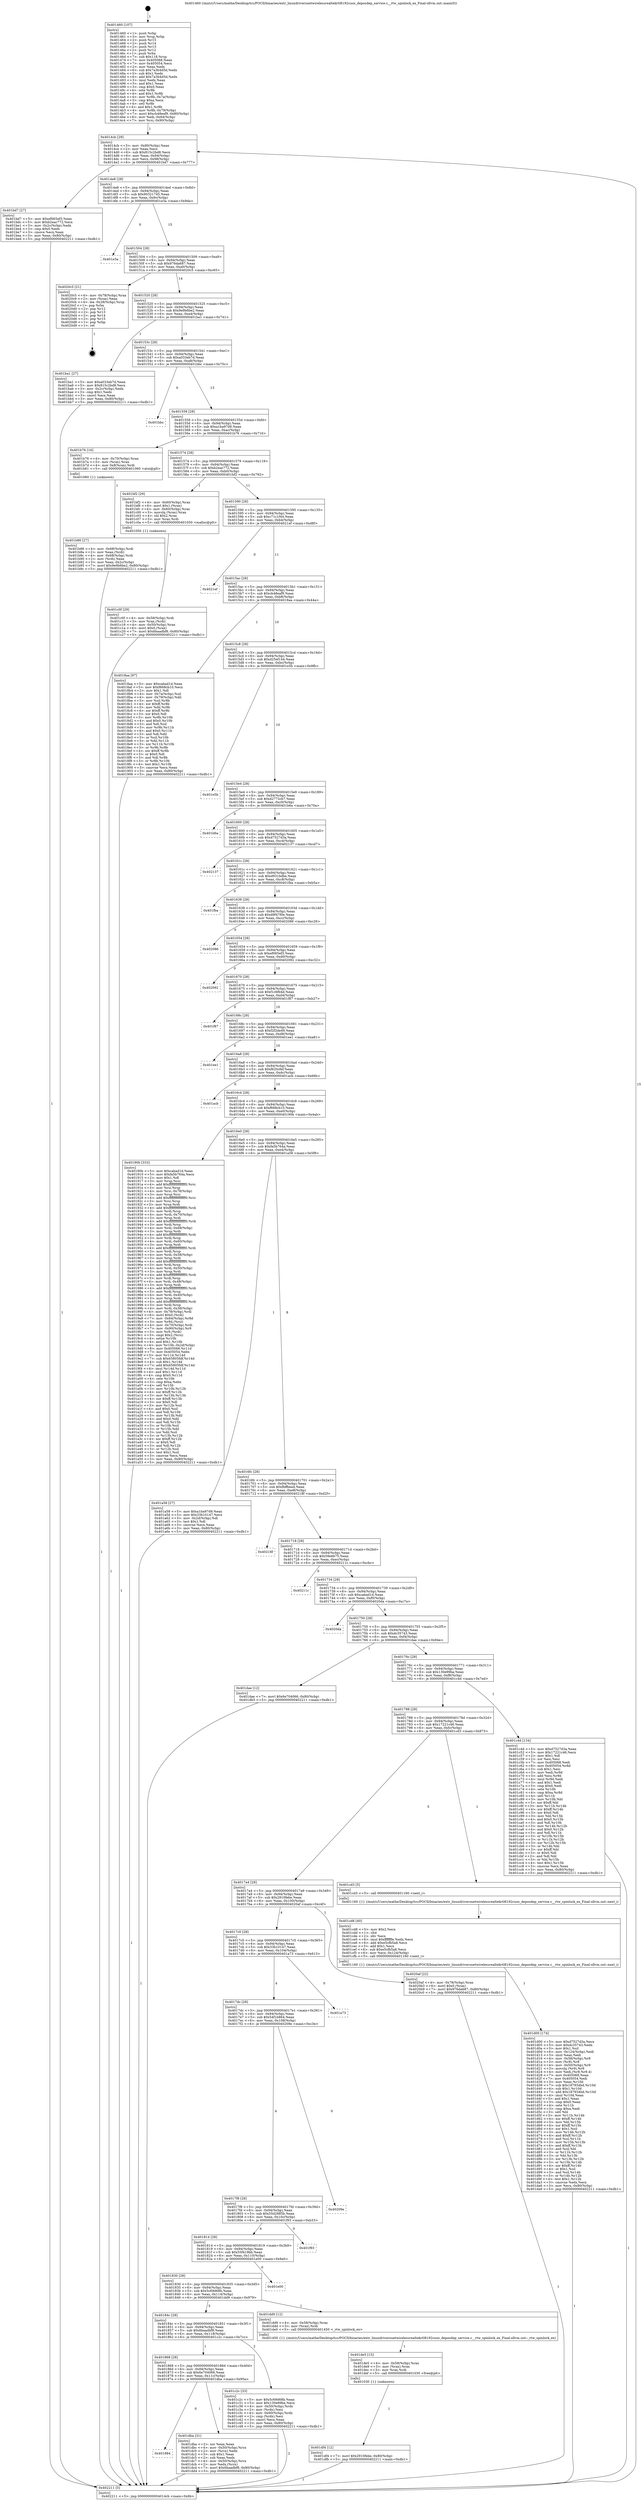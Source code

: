 digraph "0x401460" {
  label = "0x401460 (/mnt/c/Users/mathe/Desktop/tcc/POCII/binaries/extr_linuxdriversnetwirelessrealtekrtl8192cuos_deposdep_service.c__rtw_spinlock_ex_Final-ollvm.out::main(0))"
  labelloc = "t"
  node[shape=record]

  Entry [label="",width=0.3,height=0.3,shape=circle,fillcolor=black,style=filled]
  "0x4014cb" [label="{
     0x4014cb [29]\l
     | [instrs]\l
     &nbsp;&nbsp;0x4014cb \<+3\>: mov -0x80(%rbp),%eax\l
     &nbsp;&nbsp;0x4014ce \<+2\>: mov %eax,%ecx\l
     &nbsp;&nbsp;0x4014d0 \<+6\>: sub $0x815c2bd8,%ecx\l
     &nbsp;&nbsp;0x4014d6 \<+6\>: mov %eax,-0x94(%rbp)\l
     &nbsp;&nbsp;0x4014dc \<+6\>: mov %ecx,-0x98(%rbp)\l
     &nbsp;&nbsp;0x4014e2 \<+6\>: je 0000000000401bd7 \<main+0x777\>\l
  }"]
  "0x401bd7" [label="{
     0x401bd7 [27]\l
     | [instrs]\l
     &nbsp;&nbsp;0x401bd7 \<+5\>: mov $0xef065ef3,%eax\l
     &nbsp;&nbsp;0x401bdc \<+5\>: mov $0xb2eac772,%ecx\l
     &nbsp;&nbsp;0x401be1 \<+3\>: mov -0x2c(%rbp),%edx\l
     &nbsp;&nbsp;0x401be4 \<+3\>: cmp $0x0,%edx\l
     &nbsp;&nbsp;0x401be7 \<+3\>: cmove %ecx,%eax\l
     &nbsp;&nbsp;0x401bea \<+3\>: mov %eax,-0x80(%rbp)\l
     &nbsp;&nbsp;0x401bed \<+5\>: jmp 0000000000402211 \<main+0xdb1\>\l
  }"]
  "0x4014e8" [label="{
     0x4014e8 [28]\l
     | [instrs]\l
     &nbsp;&nbsp;0x4014e8 \<+5\>: jmp 00000000004014ed \<main+0x8d\>\l
     &nbsp;&nbsp;0x4014ed \<+6\>: mov -0x94(%rbp),%eax\l
     &nbsp;&nbsp;0x4014f3 \<+5\>: sub $0x90321745,%eax\l
     &nbsp;&nbsp;0x4014f8 \<+6\>: mov %eax,-0x9c(%rbp)\l
     &nbsp;&nbsp;0x4014fe \<+6\>: je 0000000000401e3a \<main+0x9da\>\l
  }"]
  Exit [label="",width=0.3,height=0.3,shape=circle,fillcolor=black,style=filled,peripheries=2]
  "0x401e3a" [label="{
     0x401e3a\l
  }", style=dashed]
  "0x401504" [label="{
     0x401504 [28]\l
     | [instrs]\l
     &nbsp;&nbsp;0x401504 \<+5\>: jmp 0000000000401509 \<main+0xa9\>\l
     &nbsp;&nbsp;0x401509 \<+6\>: mov -0x94(%rbp),%eax\l
     &nbsp;&nbsp;0x40150f \<+5\>: sub $0x976da687,%eax\l
     &nbsp;&nbsp;0x401514 \<+6\>: mov %eax,-0xa0(%rbp)\l
     &nbsp;&nbsp;0x40151a \<+6\>: je 00000000004020c5 \<main+0xc65\>\l
  }"]
  "0x401df4" [label="{
     0x401df4 [12]\l
     | [instrs]\l
     &nbsp;&nbsp;0x401df4 \<+7\>: movl $0x2910febe,-0x80(%rbp)\l
     &nbsp;&nbsp;0x401dfb \<+5\>: jmp 0000000000402211 \<main+0xdb1\>\l
  }"]
  "0x4020c5" [label="{
     0x4020c5 [21]\l
     | [instrs]\l
     &nbsp;&nbsp;0x4020c5 \<+4\>: mov -0x78(%rbp),%rax\l
     &nbsp;&nbsp;0x4020c9 \<+2\>: mov (%rax),%eax\l
     &nbsp;&nbsp;0x4020cb \<+4\>: lea -0x28(%rbp),%rsp\l
     &nbsp;&nbsp;0x4020cf \<+1\>: pop %rbx\l
     &nbsp;&nbsp;0x4020d0 \<+2\>: pop %r12\l
     &nbsp;&nbsp;0x4020d2 \<+2\>: pop %r13\l
     &nbsp;&nbsp;0x4020d4 \<+2\>: pop %r14\l
     &nbsp;&nbsp;0x4020d6 \<+2\>: pop %r15\l
     &nbsp;&nbsp;0x4020d8 \<+1\>: pop %rbp\l
     &nbsp;&nbsp;0x4020d9 \<+1\>: ret\l
  }"]
  "0x401520" [label="{
     0x401520 [28]\l
     | [instrs]\l
     &nbsp;&nbsp;0x401520 \<+5\>: jmp 0000000000401525 \<main+0xc5\>\l
     &nbsp;&nbsp;0x401525 \<+6\>: mov -0x94(%rbp),%eax\l
     &nbsp;&nbsp;0x40152b \<+5\>: sub $0x9e9b6be2,%eax\l
     &nbsp;&nbsp;0x401530 \<+6\>: mov %eax,-0xa4(%rbp)\l
     &nbsp;&nbsp;0x401536 \<+6\>: je 0000000000401ba1 \<main+0x741\>\l
  }"]
  "0x401de5" [label="{
     0x401de5 [15]\l
     | [instrs]\l
     &nbsp;&nbsp;0x401de5 \<+4\>: mov -0x58(%rbp),%rax\l
     &nbsp;&nbsp;0x401de9 \<+3\>: mov (%rax),%rax\l
     &nbsp;&nbsp;0x401dec \<+3\>: mov %rax,%rdi\l
     &nbsp;&nbsp;0x401def \<+5\>: call 0000000000401030 \<free@plt\>\l
     | [calls]\l
     &nbsp;&nbsp;0x401030 \{1\} (unknown)\l
  }"]
  "0x401ba1" [label="{
     0x401ba1 [27]\l
     | [instrs]\l
     &nbsp;&nbsp;0x401ba1 \<+5\>: mov $0xa033eb7d,%eax\l
     &nbsp;&nbsp;0x401ba6 \<+5\>: mov $0x815c2bd8,%ecx\l
     &nbsp;&nbsp;0x401bab \<+3\>: mov -0x2c(%rbp),%edx\l
     &nbsp;&nbsp;0x401bae \<+3\>: cmp $0x1,%edx\l
     &nbsp;&nbsp;0x401bb1 \<+3\>: cmovl %ecx,%eax\l
     &nbsp;&nbsp;0x401bb4 \<+3\>: mov %eax,-0x80(%rbp)\l
     &nbsp;&nbsp;0x401bb7 \<+5\>: jmp 0000000000402211 \<main+0xdb1\>\l
  }"]
  "0x40153c" [label="{
     0x40153c [28]\l
     | [instrs]\l
     &nbsp;&nbsp;0x40153c \<+5\>: jmp 0000000000401541 \<main+0xe1\>\l
     &nbsp;&nbsp;0x401541 \<+6\>: mov -0x94(%rbp),%eax\l
     &nbsp;&nbsp;0x401547 \<+5\>: sub $0xa033eb7d,%eax\l
     &nbsp;&nbsp;0x40154c \<+6\>: mov %eax,-0xa8(%rbp)\l
     &nbsp;&nbsp;0x401552 \<+6\>: je 0000000000401bbc \<main+0x75c\>\l
  }"]
  "0x401884" [label="{
     0x401884\l
  }", style=dashed]
  "0x401bbc" [label="{
     0x401bbc\l
  }", style=dashed]
  "0x401558" [label="{
     0x401558 [28]\l
     | [instrs]\l
     &nbsp;&nbsp;0x401558 \<+5\>: jmp 000000000040155d \<main+0xfd\>\l
     &nbsp;&nbsp;0x40155d \<+6\>: mov -0x94(%rbp),%eax\l
     &nbsp;&nbsp;0x401563 \<+5\>: sub $0xa1ba97d9,%eax\l
     &nbsp;&nbsp;0x401568 \<+6\>: mov %eax,-0xac(%rbp)\l
     &nbsp;&nbsp;0x40156e \<+6\>: je 0000000000401b76 \<main+0x716\>\l
  }"]
  "0x401dba" [label="{
     0x401dba [31]\l
     | [instrs]\l
     &nbsp;&nbsp;0x401dba \<+2\>: xor %eax,%eax\l
     &nbsp;&nbsp;0x401dbc \<+4\>: mov -0x50(%rbp),%rcx\l
     &nbsp;&nbsp;0x401dc0 \<+2\>: mov (%rcx),%edx\l
     &nbsp;&nbsp;0x401dc2 \<+3\>: sub $0x1,%eax\l
     &nbsp;&nbsp;0x401dc5 \<+2\>: sub %eax,%edx\l
     &nbsp;&nbsp;0x401dc7 \<+4\>: mov -0x50(%rbp),%rcx\l
     &nbsp;&nbsp;0x401dcb \<+2\>: mov %edx,(%rcx)\l
     &nbsp;&nbsp;0x401dcd \<+7\>: movl $0x6baadbf8,-0x80(%rbp)\l
     &nbsp;&nbsp;0x401dd4 \<+5\>: jmp 0000000000402211 \<main+0xdb1\>\l
  }"]
  "0x401b76" [label="{
     0x401b76 [16]\l
     | [instrs]\l
     &nbsp;&nbsp;0x401b76 \<+4\>: mov -0x70(%rbp),%rax\l
     &nbsp;&nbsp;0x401b7a \<+3\>: mov (%rax),%rax\l
     &nbsp;&nbsp;0x401b7d \<+4\>: mov 0x8(%rax),%rdi\l
     &nbsp;&nbsp;0x401b81 \<+5\>: call 0000000000401060 \<atoi@plt\>\l
     | [calls]\l
     &nbsp;&nbsp;0x401060 \{1\} (unknown)\l
  }"]
  "0x401574" [label="{
     0x401574 [28]\l
     | [instrs]\l
     &nbsp;&nbsp;0x401574 \<+5\>: jmp 0000000000401579 \<main+0x119\>\l
     &nbsp;&nbsp;0x401579 \<+6\>: mov -0x94(%rbp),%eax\l
     &nbsp;&nbsp;0x40157f \<+5\>: sub $0xb2eac772,%eax\l
     &nbsp;&nbsp;0x401584 \<+6\>: mov %eax,-0xb0(%rbp)\l
     &nbsp;&nbsp;0x40158a \<+6\>: je 0000000000401bf2 \<main+0x792\>\l
  }"]
  "0x401d00" [label="{
     0x401d00 [174]\l
     | [instrs]\l
     &nbsp;&nbsp;0x401d00 \<+5\>: mov $0xd7527d3a,%ecx\l
     &nbsp;&nbsp;0x401d05 \<+5\>: mov $0xdc35743,%edx\l
     &nbsp;&nbsp;0x401d0a \<+3\>: mov $0x1,%sil\l
     &nbsp;&nbsp;0x401d0d \<+6\>: mov -0x124(%rbp),%edi\l
     &nbsp;&nbsp;0x401d13 \<+3\>: imul %eax,%edi\l
     &nbsp;&nbsp;0x401d16 \<+4\>: mov -0x58(%rbp),%r8\l
     &nbsp;&nbsp;0x401d1a \<+3\>: mov (%r8),%r8\l
     &nbsp;&nbsp;0x401d1d \<+4\>: mov -0x50(%rbp),%r9\l
     &nbsp;&nbsp;0x401d21 \<+3\>: movslq (%r9),%r9\l
     &nbsp;&nbsp;0x401d24 \<+4\>: mov %edi,(%r8,%r9,4)\l
     &nbsp;&nbsp;0x401d28 \<+7\>: mov 0x405068,%eax\l
     &nbsp;&nbsp;0x401d2f \<+7\>: mov 0x405054,%edi\l
     &nbsp;&nbsp;0x401d36 \<+3\>: mov %eax,%r10d\l
     &nbsp;&nbsp;0x401d39 \<+7\>: sub $0x187934bd,%r10d\l
     &nbsp;&nbsp;0x401d40 \<+4\>: sub $0x1,%r10d\l
     &nbsp;&nbsp;0x401d44 \<+7\>: add $0x187934bd,%r10d\l
     &nbsp;&nbsp;0x401d4b \<+4\>: imul %r10d,%eax\l
     &nbsp;&nbsp;0x401d4f \<+3\>: and $0x1,%eax\l
     &nbsp;&nbsp;0x401d52 \<+3\>: cmp $0x0,%eax\l
     &nbsp;&nbsp;0x401d55 \<+4\>: sete %r11b\l
     &nbsp;&nbsp;0x401d59 \<+3\>: cmp $0xa,%edi\l
     &nbsp;&nbsp;0x401d5c \<+3\>: setl %bl\l
     &nbsp;&nbsp;0x401d5f \<+3\>: mov %r11b,%r14b\l
     &nbsp;&nbsp;0x401d62 \<+4\>: xor $0xff,%r14b\l
     &nbsp;&nbsp;0x401d66 \<+3\>: mov %bl,%r15b\l
     &nbsp;&nbsp;0x401d69 \<+4\>: xor $0xff,%r15b\l
     &nbsp;&nbsp;0x401d6d \<+4\>: xor $0x1,%sil\l
     &nbsp;&nbsp;0x401d71 \<+3\>: mov %r14b,%r12b\l
     &nbsp;&nbsp;0x401d74 \<+4\>: and $0xff,%r12b\l
     &nbsp;&nbsp;0x401d78 \<+3\>: and %sil,%r11b\l
     &nbsp;&nbsp;0x401d7b \<+3\>: mov %r15b,%r13b\l
     &nbsp;&nbsp;0x401d7e \<+4\>: and $0xff,%r13b\l
     &nbsp;&nbsp;0x401d82 \<+3\>: and %sil,%bl\l
     &nbsp;&nbsp;0x401d85 \<+3\>: or %r11b,%r12b\l
     &nbsp;&nbsp;0x401d88 \<+3\>: or %bl,%r13b\l
     &nbsp;&nbsp;0x401d8b \<+3\>: xor %r13b,%r12b\l
     &nbsp;&nbsp;0x401d8e \<+3\>: or %r15b,%r14b\l
     &nbsp;&nbsp;0x401d91 \<+4\>: xor $0xff,%r14b\l
     &nbsp;&nbsp;0x401d95 \<+4\>: or $0x1,%sil\l
     &nbsp;&nbsp;0x401d99 \<+3\>: and %sil,%r14b\l
     &nbsp;&nbsp;0x401d9c \<+3\>: or %r14b,%r12b\l
     &nbsp;&nbsp;0x401d9f \<+4\>: test $0x1,%r12b\l
     &nbsp;&nbsp;0x401da3 \<+3\>: cmovne %edx,%ecx\l
     &nbsp;&nbsp;0x401da6 \<+3\>: mov %ecx,-0x80(%rbp)\l
     &nbsp;&nbsp;0x401da9 \<+5\>: jmp 0000000000402211 \<main+0xdb1\>\l
  }"]
  "0x401bf2" [label="{
     0x401bf2 [29]\l
     | [instrs]\l
     &nbsp;&nbsp;0x401bf2 \<+4\>: mov -0x60(%rbp),%rax\l
     &nbsp;&nbsp;0x401bf6 \<+6\>: movl $0x1,(%rax)\l
     &nbsp;&nbsp;0x401bfc \<+4\>: mov -0x60(%rbp),%rax\l
     &nbsp;&nbsp;0x401c00 \<+3\>: movslq (%rax),%rax\l
     &nbsp;&nbsp;0x401c03 \<+4\>: shl $0x2,%rax\l
     &nbsp;&nbsp;0x401c07 \<+3\>: mov %rax,%rdi\l
     &nbsp;&nbsp;0x401c0a \<+5\>: call 0000000000401050 \<malloc@plt\>\l
     | [calls]\l
     &nbsp;&nbsp;0x401050 \{1\} (unknown)\l
  }"]
  "0x401590" [label="{
     0x401590 [28]\l
     | [instrs]\l
     &nbsp;&nbsp;0x401590 \<+5\>: jmp 0000000000401595 \<main+0x135\>\l
     &nbsp;&nbsp;0x401595 \<+6\>: mov -0x94(%rbp),%eax\l
     &nbsp;&nbsp;0x40159b \<+5\>: sub $0xc71c1f44,%eax\l
     &nbsp;&nbsp;0x4015a0 \<+6\>: mov %eax,-0xb4(%rbp)\l
     &nbsp;&nbsp;0x4015a6 \<+6\>: je 00000000004021ef \<main+0xd8f\>\l
  }"]
  "0x401cd8" [label="{
     0x401cd8 [40]\l
     | [instrs]\l
     &nbsp;&nbsp;0x401cd8 \<+5\>: mov $0x2,%ecx\l
     &nbsp;&nbsp;0x401cdd \<+1\>: cltd\l
     &nbsp;&nbsp;0x401cde \<+2\>: idiv %ecx\l
     &nbsp;&nbsp;0x401ce0 \<+6\>: imul $0xfffffffe,%edx,%ecx\l
     &nbsp;&nbsp;0x401ce6 \<+6\>: add $0xe5cfb5a8,%ecx\l
     &nbsp;&nbsp;0x401cec \<+3\>: add $0x1,%ecx\l
     &nbsp;&nbsp;0x401cef \<+6\>: sub $0xe5cfb5a8,%ecx\l
     &nbsp;&nbsp;0x401cf5 \<+6\>: mov %ecx,-0x124(%rbp)\l
     &nbsp;&nbsp;0x401cfb \<+5\>: call 0000000000401160 \<next_i\>\l
     | [calls]\l
     &nbsp;&nbsp;0x401160 \{1\} (/mnt/c/Users/mathe/Desktop/tcc/POCII/binaries/extr_linuxdriversnetwirelessrealtekrtl8192cuos_deposdep_service.c__rtw_spinlock_ex_Final-ollvm.out::next_i)\l
  }"]
  "0x4021ef" [label="{
     0x4021ef\l
  }", style=dashed]
  "0x4015ac" [label="{
     0x4015ac [28]\l
     | [instrs]\l
     &nbsp;&nbsp;0x4015ac \<+5\>: jmp 00000000004015b1 \<main+0x151\>\l
     &nbsp;&nbsp;0x4015b1 \<+6\>: mov -0x94(%rbp),%eax\l
     &nbsp;&nbsp;0x4015b7 \<+5\>: sub $0xcb48eaf9,%eax\l
     &nbsp;&nbsp;0x4015bc \<+6\>: mov %eax,-0xb8(%rbp)\l
     &nbsp;&nbsp;0x4015c2 \<+6\>: je 00000000004018aa \<main+0x44a\>\l
  }"]
  "0x401868" [label="{
     0x401868 [28]\l
     | [instrs]\l
     &nbsp;&nbsp;0x401868 \<+5\>: jmp 000000000040186d \<main+0x40d\>\l
     &nbsp;&nbsp;0x40186d \<+6\>: mov -0x94(%rbp),%eax\l
     &nbsp;&nbsp;0x401873 \<+5\>: sub $0x6e704066,%eax\l
     &nbsp;&nbsp;0x401878 \<+6\>: mov %eax,-0x11c(%rbp)\l
     &nbsp;&nbsp;0x40187e \<+6\>: je 0000000000401dba \<main+0x95a\>\l
  }"]
  "0x4018aa" [label="{
     0x4018aa [97]\l
     | [instrs]\l
     &nbsp;&nbsp;0x4018aa \<+5\>: mov $0xcabad1d,%eax\l
     &nbsp;&nbsp;0x4018af \<+5\>: mov $0xf668cb10,%ecx\l
     &nbsp;&nbsp;0x4018b4 \<+2\>: mov $0x1,%dl\l
     &nbsp;&nbsp;0x4018b6 \<+4\>: mov -0x7a(%rbp),%sil\l
     &nbsp;&nbsp;0x4018ba \<+4\>: mov -0x79(%rbp),%dil\l
     &nbsp;&nbsp;0x4018be \<+3\>: mov %sil,%r8b\l
     &nbsp;&nbsp;0x4018c1 \<+4\>: xor $0xff,%r8b\l
     &nbsp;&nbsp;0x4018c5 \<+3\>: mov %dil,%r9b\l
     &nbsp;&nbsp;0x4018c8 \<+4\>: xor $0xff,%r9b\l
     &nbsp;&nbsp;0x4018cc \<+3\>: xor $0x0,%dl\l
     &nbsp;&nbsp;0x4018cf \<+3\>: mov %r8b,%r10b\l
     &nbsp;&nbsp;0x4018d2 \<+4\>: and $0x0,%r10b\l
     &nbsp;&nbsp;0x4018d6 \<+3\>: and %dl,%sil\l
     &nbsp;&nbsp;0x4018d9 \<+3\>: mov %r9b,%r11b\l
     &nbsp;&nbsp;0x4018dc \<+4\>: and $0x0,%r11b\l
     &nbsp;&nbsp;0x4018e0 \<+3\>: and %dl,%dil\l
     &nbsp;&nbsp;0x4018e3 \<+3\>: or %sil,%r10b\l
     &nbsp;&nbsp;0x4018e6 \<+3\>: or %dil,%r11b\l
     &nbsp;&nbsp;0x4018e9 \<+3\>: xor %r11b,%r10b\l
     &nbsp;&nbsp;0x4018ec \<+3\>: or %r9b,%r8b\l
     &nbsp;&nbsp;0x4018ef \<+4\>: xor $0xff,%r8b\l
     &nbsp;&nbsp;0x4018f3 \<+3\>: or $0x0,%dl\l
     &nbsp;&nbsp;0x4018f6 \<+3\>: and %dl,%r8b\l
     &nbsp;&nbsp;0x4018f9 \<+3\>: or %r8b,%r10b\l
     &nbsp;&nbsp;0x4018fc \<+4\>: test $0x1,%r10b\l
     &nbsp;&nbsp;0x401900 \<+3\>: cmovne %ecx,%eax\l
     &nbsp;&nbsp;0x401903 \<+3\>: mov %eax,-0x80(%rbp)\l
     &nbsp;&nbsp;0x401906 \<+5\>: jmp 0000000000402211 \<main+0xdb1\>\l
  }"]
  "0x4015c8" [label="{
     0x4015c8 [28]\l
     | [instrs]\l
     &nbsp;&nbsp;0x4015c8 \<+5\>: jmp 00000000004015cd \<main+0x16d\>\l
     &nbsp;&nbsp;0x4015cd \<+6\>: mov -0x94(%rbp),%eax\l
     &nbsp;&nbsp;0x4015d3 \<+5\>: sub $0xd25ef144,%eax\l
     &nbsp;&nbsp;0x4015d8 \<+6\>: mov %eax,-0xbc(%rbp)\l
     &nbsp;&nbsp;0x4015de \<+6\>: je 0000000000401e5b \<main+0x9fb\>\l
  }"]
  "0x402211" [label="{
     0x402211 [5]\l
     | [instrs]\l
     &nbsp;&nbsp;0x402211 \<+5\>: jmp 00000000004014cb \<main+0x6b\>\l
  }"]
  "0x401460" [label="{
     0x401460 [107]\l
     | [instrs]\l
     &nbsp;&nbsp;0x401460 \<+1\>: push %rbp\l
     &nbsp;&nbsp;0x401461 \<+3\>: mov %rsp,%rbp\l
     &nbsp;&nbsp;0x401464 \<+2\>: push %r15\l
     &nbsp;&nbsp;0x401466 \<+2\>: push %r14\l
     &nbsp;&nbsp;0x401468 \<+2\>: push %r13\l
     &nbsp;&nbsp;0x40146a \<+2\>: push %r12\l
     &nbsp;&nbsp;0x40146c \<+1\>: push %rbx\l
     &nbsp;&nbsp;0x40146d \<+7\>: sub $0x118,%rsp\l
     &nbsp;&nbsp;0x401474 \<+7\>: mov 0x405068,%eax\l
     &nbsp;&nbsp;0x40147b \<+7\>: mov 0x405054,%ecx\l
     &nbsp;&nbsp;0x401482 \<+2\>: mov %eax,%edx\l
     &nbsp;&nbsp;0x401484 \<+6\>: sub $0x7a3b4d5d,%edx\l
     &nbsp;&nbsp;0x40148a \<+3\>: sub $0x1,%edx\l
     &nbsp;&nbsp;0x40148d \<+6\>: add $0x7a3b4d5d,%edx\l
     &nbsp;&nbsp;0x401493 \<+3\>: imul %edx,%eax\l
     &nbsp;&nbsp;0x401496 \<+3\>: and $0x1,%eax\l
     &nbsp;&nbsp;0x401499 \<+3\>: cmp $0x0,%eax\l
     &nbsp;&nbsp;0x40149c \<+4\>: sete %r8b\l
     &nbsp;&nbsp;0x4014a0 \<+4\>: and $0x1,%r8b\l
     &nbsp;&nbsp;0x4014a4 \<+4\>: mov %r8b,-0x7a(%rbp)\l
     &nbsp;&nbsp;0x4014a8 \<+3\>: cmp $0xa,%ecx\l
     &nbsp;&nbsp;0x4014ab \<+4\>: setl %r8b\l
     &nbsp;&nbsp;0x4014af \<+4\>: and $0x1,%r8b\l
     &nbsp;&nbsp;0x4014b3 \<+4\>: mov %r8b,-0x79(%rbp)\l
     &nbsp;&nbsp;0x4014b7 \<+7\>: movl $0xcb48eaf9,-0x80(%rbp)\l
     &nbsp;&nbsp;0x4014be \<+6\>: mov %edi,-0x84(%rbp)\l
     &nbsp;&nbsp;0x4014c4 \<+7\>: mov %rsi,-0x90(%rbp)\l
  }"]
  "0x401c2c" [label="{
     0x401c2c [33]\l
     | [instrs]\l
     &nbsp;&nbsp;0x401c2c \<+5\>: mov $0x5c69d68b,%eax\l
     &nbsp;&nbsp;0x401c31 \<+5\>: mov $0x130e99ba,%ecx\l
     &nbsp;&nbsp;0x401c36 \<+4\>: mov -0x50(%rbp),%rdx\l
     &nbsp;&nbsp;0x401c3a \<+2\>: mov (%rdx),%esi\l
     &nbsp;&nbsp;0x401c3c \<+4\>: mov -0x60(%rbp),%rdx\l
     &nbsp;&nbsp;0x401c40 \<+2\>: cmp (%rdx),%esi\l
     &nbsp;&nbsp;0x401c42 \<+3\>: cmovl %ecx,%eax\l
     &nbsp;&nbsp;0x401c45 \<+3\>: mov %eax,-0x80(%rbp)\l
     &nbsp;&nbsp;0x401c48 \<+5\>: jmp 0000000000402211 \<main+0xdb1\>\l
  }"]
  "0x401e5b" [label="{
     0x401e5b\l
  }", style=dashed]
  "0x4015e4" [label="{
     0x4015e4 [28]\l
     | [instrs]\l
     &nbsp;&nbsp;0x4015e4 \<+5\>: jmp 00000000004015e9 \<main+0x189\>\l
     &nbsp;&nbsp;0x4015e9 \<+6\>: mov -0x94(%rbp),%eax\l
     &nbsp;&nbsp;0x4015ef \<+5\>: sub $0xd2772cb7,%eax\l
     &nbsp;&nbsp;0x4015f4 \<+6\>: mov %eax,-0xc0(%rbp)\l
     &nbsp;&nbsp;0x4015fa \<+6\>: je 0000000000401b6a \<main+0x70a\>\l
  }"]
  "0x40184c" [label="{
     0x40184c [28]\l
     | [instrs]\l
     &nbsp;&nbsp;0x40184c \<+5\>: jmp 0000000000401851 \<main+0x3f1\>\l
     &nbsp;&nbsp;0x401851 \<+6\>: mov -0x94(%rbp),%eax\l
     &nbsp;&nbsp;0x401857 \<+5\>: sub $0x6baadbf8,%eax\l
     &nbsp;&nbsp;0x40185c \<+6\>: mov %eax,-0x118(%rbp)\l
     &nbsp;&nbsp;0x401862 \<+6\>: je 0000000000401c2c \<main+0x7cc\>\l
  }"]
  "0x401b6a" [label="{
     0x401b6a\l
  }", style=dashed]
  "0x401600" [label="{
     0x401600 [28]\l
     | [instrs]\l
     &nbsp;&nbsp;0x401600 \<+5\>: jmp 0000000000401605 \<main+0x1a5\>\l
     &nbsp;&nbsp;0x401605 \<+6\>: mov -0x94(%rbp),%eax\l
     &nbsp;&nbsp;0x40160b \<+5\>: sub $0xd7527d3a,%eax\l
     &nbsp;&nbsp;0x401610 \<+6\>: mov %eax,-0xc4(%rbp)\l
     &nbsp;&nbsp;0x401616 \<+6\>: je 0000000000402137 \<main+0xcd7\>\l
  }"]
  "0x401dd9" [label="{
     0x401dd9 [12]\l
     | [instrs]\l
     &nbsp;&nbsp;0x401dd9 \<+4\>: mov -0x58(%rbp),%rax\l
     &nbsp;&nbsp;0x401ddd \<+3\>: mov (%rax),%rdi\l
     &nbsp;&nbsp;0x401de0 \<+5\>: call 0000000000401450 \<_rtw_spinlock_ex\>\l
     | [calls]\l
     &nbsp;&nbsp;0x401450 \{1\} (/mnt/c/Users/mathe/Desktop/tcc/POCII/binaries/extr_linuxdriversnetwirelessrealtekrtl8192cuos_deposdep_service.c__rtw_spinlock_ex_Final-ollvm.out::_rtw_spinlock_ex)\l
  }"]
  "0x402137" [label="{
     0x402137\l
  }", style=dashed]
  "0x40161c" [label="{
     0x40161c [28]\l
     | [instrs]\l
     &nbsp;&nbsp;0x40161c \<+5\>: jmp 0000000000401621 \<main+0x1c1\>\l
     &nbsp;&nbsp;0x401621 \<+6\>: mov -0x94(%rbp),%eax\l
     &nbsp;&nbsp;0x401627 \<+5\>: sub $0xd931bdbe,%eax\l
     &nbsp;&nbsp;0x40162c \<+6\>: mov %eax,-0xc8(%rbp)\l
     &nbsp;&nbsp;0x401632 \<+6\>: je 0000000000401fba \<main+0xb5a\>\l
  }"]
  "0x401830" [label="{
     0x401830 [28]\l
     | [instrs]\l
     &nbsp;&nbsp;0x401830 \<+5\>: jmp 0000000000401835 \<main+0x3d5\>\l
     &nbsp;&nbsp;0x401835 \<+6\>: mov -0x94(%rbp),%eax\l
     &nbsp;&nbsp;0x40183b \<+5\>: sub $0x5c69d68b,%eax\l
     &nbsp;&nbsp;0x401840 \<+6\>: mov %eax,-0x114(%rbp)\l
     &nbsp;&nbsp;0x401846 \<+6\>: je 0000000000401dd9 \<main+0x979\>\l
  }"]
  "0x401fba" [label="{
     0x401fba\l
  }", style=dashed]
  "0x401638" [label="{
     0x401638 [28]\l
     | [instrs]\l
     &nbsp;&nbsp;0x401638 \<+5\>: jmp 000000000040163d \<main+0x1dd\>\l
     &nbsp;&nbsp;0x40163d \<+6\>: mov -0x94(%rbp),%eax\l
     &nbsp;&nbsp;0x401643 \<+5\>: sub $0xd9f47f0e,%eax\l
     &nbsp;&nbsp;0x401648 \<+6\>: mov %eax,-0xcc(%rbp)\l
     &nbsp;&nbsp;0x40164e \<+6\>: je 0000000000402086 \<main+0xc26\>\l
  }"]
  "0x401e00" [label="{
     0x401e00\l
  }", style=dashed]
  "0x402086" [label="{
     0x402086\l
  }", style=dashed]
  "0x401654" [label="{
     0x401654 [28]\l
     | [instrs]\l
     &nbsp;&nbsp;0x401654 \<+5\>: jmp 0000000000401659 \<main+0x1f9\>\l
     &nbsp;&nbsp;0x401659 \<+6\>: mov -0x94(%rbp),%eax\l
     &nbsp;&nbsp;0x40165f \<+5\>: sub $0xef065ef3,%eax\l
     &nbsp;&nbsp;0x401664 \<+6\>: mov %eax,-0xd0(%rbp)\l
     &nbsp;&nbsp;0x40166a \<+6\>: je 0000000000402092 \<main+0xc32\>\l
  }"]
  "0x401814" [label="{
     0x401814 [28]\l
     | [instrs]\l
     &nbsp;&nbsp;0x401814 \<+5\>: jmp 0000000000401819 \<main+0x3b9\>\l
     &nbsp;&nbsp;0x401819 \<+6\>: mov -0x94(%rbp),%eax\l
     &nbsp;&nbsp;0x40181f \<+5\>: sub $0x55f419bb,%eax\l
     &nbsp;&nbsp;0x401824 \<+6\>: mov %eax,-0x110(%rbp)\l
     &nbsp;&nbsp;0x40182a \<+6\>: je 0000000000401e00 \<main+0x9a0\>\l
  }"]
  "0x402092" [label="{
     0x402092\l
  }", style=dashed]
  "0x401670" [label="{
     0x401670 [28]\l
     | [instrs]\l
     &nbsp;&nbsp;0x401670 \<+5\>: jmp 0000000000401675 \<main+0x215\>\l
     &nbsp;&nbsp;0x401675 \<+6\>: mov -0x94(%rbp),%eax\l
     &nbsp;&nbsp;0x40167b \<+5\>: sub $0xf1c6fb4d,%eax\l
     &nbsp;&nbsp;0x401680 \<+6\>: mov %eax,-0xd4(%rbp)\l
     &nbsp;&nbsp;0x401686 \<+6\>: je 0000000000401f87 \<main+0xb27\>\l
  }"]
  "0x401f93" [label="{
     0x401f93\l
  }", style=dashed]
  "0x401f87" [label="{
     0x401f87\l
  }", style=dashed]
  "0x40168c" [label="{
     0x40168c [28]\l
     | [instrs]\l
     &nbsp;&nbsp;0x40168c \<+5\>: jmp 0000000000401691 \<main+0x231\>\l
     &nbsp;&nbsp;0x401691 \<+6\>: mov -0x94(%rbp),%eax\l
     &nbsp;&nbsp;0x401697 \<+5\>: sub $0xf2f2de49,%eax\l
     &nbsp;&nbsp;0x40169c \<+6\>: mov %eax,-0xd8(%rbp)\l
     &nbsp;&nbsp;0x4016a2 \<+6\>: je 0000000000401ee1 \<main+0xa81\>\l
  }"]
  "0x4017f8" [label="{
     0x4017f8 [28]\l
     | [instrs]\l
     &nbsp;&nbsp;0x4017f8 \<+5\>: jmp 00000000004017fd \<main+0x39d\>\l
     &nbsp;&nbsp;0x4017fd \<+6\>: mov -0x94(%rbp),%eax\l
     &nbsp;&nbsp;0x401803 \<+5\>: sub $0x55d2885b,%eax\l
     &nbsp;&nbsp;0x401808 \<+6\>: mov %eax,-0x10c(%rbp)\l
     &nbsp;&nbsp;0x40180e \<+6\>: je 0000000000401f93 \<main+0xb33\>\l
  }"]
  "0x401ee1" [label="{
     0x401ee1\l
  }", style=dashed]
  "0x4016a8" [label="{
     0x4016a8 [28]\l
     | [instrs]\l
     &nbsp;&nbsp;0x4016a8 \<+5\>: jmp 00000000004016ad \<main+0x24d\>\l
     &nbsp;&nbsp;0x4016ad \<+6\>: mov -0x94(%rbp),%eax\l
     &nbsp;&nbsp;0x4016b3 \<+5\>: sub $0xf620cfef,%eax\l
     &nbsp;&nbsp;0x4016b8 \<+6\>: mov %eax,-0xdc(%rbp)\l
     &nbsp;&nbsp;0x4016be \<+6\>: je 0000000000401acb \<main+0x66b\>\l
  }"]
  "0x40209e" [label="{
     0x40209e\l
  }", style=dashed]
  "0x401acb" [label="{
     0x401acb\l
  }", style=dashed]
  "0x4016c4" [label="{
     0x4016c4 [28]\l
     | [instrs]\l
     &nbsp;&nbsp;0x4016c4 \<+5\>: jmp 00000000004016c9 \<main+0x269\>\l
     &nbsp;&nbsp;0x4016c9 \<+6\>: mov -0x94(%rbp),%eax\l
     &nbsp;&nbsp;0x4016cf \<+5\>: sub $0xf668cb10,%eax\l
     &nbsp;&nbsp;0x4016d4 \<+6\>: mov %eax,-0xe0(%rbp)\l
     &nbsp;&nbsp;0x4016da \<+6\>: je 000000000040190b \<main+0x4ab\>\l
  }"]
  "0x4017dc" [label="{
     0x4017dc [28]\l
     | [instrs]\l
     &nbsp;&nbsp;0x4017dc \<+5\>: jmp 00000000004017e1 \<main+0x381\>\l
     &nbsp;&nbsp;0x4017e1 \<+6\>: mov -0x94(%rbp),%eax\l
     &nbsp;&nbsp;0x4017e7 \<+5\>: sub $0x54f1b864,%eax\l
     &nbsp;&nbsp;0x4017ec \<+6\>: mov %eax,-0x108(%rbp)\l
     &nbsp;&nbsp;0x4017f2 \<+6\>: je 000000000040209e \<main+0xc3e\>\l
  }"]
  "0x40190b" [label="{
     0x40190b [333]\l
     | [instrs]\l
     &nbsp;&nbsp;0x40190b \<+5\>: mov $0xcabad1d,%eax\l
     &nbsp;&nbsp;0x401910 \<+5\>: mov $0xfa5b764a,%ecx\l
     &nbsp;&nbsp;0x401915 \<+2\>: mov $0x1,%dl\l
     &nbsp;&nbsp;0x401917 \<+3\>: mov %rsp,%rsi\l
     &nbsp;&nbsp;0x40191a \<+4\>: add $0xfffffffffffffff0,%rsi\l
     &nbsp;&nbsp;0x40191e \<+3\>: mov %rsi,%rsp\l
     &nbsp;&nbsp;0x401921 \<+4\>: mov %rsi,-0x78(%rbp)\l
     &nbsp;&nbsp;0x401925 \<+3\>: mov %rsp,%rsi\l
     &nbsp;&nbsp;0x401928 \<+4\>: add $0xfffffffffffffff0,%rsi\l
     &nbsp;&nbsp;0x40192c \<+3\>: mov %rsi,%rsp\l
     &nbsp;&nbsp;0x40192f \<+3\>: mov %rsp,%rdi\l
     &nbsp;&nbsp;0x401932 \<+4\>: add $0xfffffffffffffff0,%rdi\l
     &nbsp;&nbsp;0x401936 \<+3\>: mov %rdi,%rsp\l
     &nbsp;&nbsp;0x401939 \<+4\>: mov %rdi,-0x70(%rbp)\l
     &nbsp;&nbsp;0x40193d \<+3\>: mov %rsp,%rdi\l
     &nbsp;&nbsp;0x401940 \<+4\>: add $0xfffffffffffffff0,%rdi\l
     &nbsp;&nbsp;0x401944 \<+3\>: mov %rdi,%rsp\l
     &nbsp;&nbsp;0x401947 \<+4\>: mov %rdi,-0x68(%rbp)\l
     &nbsp;&nbsp;0x40194b \<+3\>: mov %rsp,%rdi\l
     &nbsp;&nbsp;0x40194e \<+4\>: add $0xfffffffffffffff0,%rdi\l
     &nbsp;&nbsp;0x401952 \<+3\>: mov %rdi,%rsp\l
     &nbsp;&nbsp;0x401955 \<+4\>: mov %rdi,-0x60(%rbp)\l
     &nbsp;&nbsp;0x401959 \<+3\>: mov %rsp,%rdi\l
     &nbsp;&nbsp;0x40195c \<+4\>: add $0xfffffffffffffff0,%rdi\l
     &nbsp;&nbsp;0x401960 \<+3\>: mov %rdi,%rsp\l
     &nbsp;&nbsp;0x401963 \<+4\>: mov %rdi,-0x58(%rbp)\l
     &nbsp;&nbsp;0x401967 \<+3\>: mov %rsp,%rdi\l
     &nbsp;&nbsp;0x40196a \<+4\>: add $0xfffffffffffffff0,%rdi\l
     &nbsp;&nbsp;0x40196e \<+3\>: mov %rdi,%rsp\l
     &nbsp;&nbsp;0x401971 \<+4\>: mov %rdi,-0x50(%rbp)\l
     &nbsp;&nbsp;0x401975 \<+3\>: mov %rsp,%rdi\l
     &nbsp;&nbsp;0x401978 \<+4\>: add $0xfffffffffffffff0,%rdi\l
     &nbsp;&nbsp;0x40197c \<+3\>: mov %rdi,%rsp\l
     &nbsp;&nbsp;0x40197f \<+4\>: mov %rdi,-0x48(%rbp)\l
     &nbsp;&nbsp;0x401983 \<+3\>: mov %rsp,%rdi\l
     &nbsp;&nbsp;0x401986 \<+4\>: add $0xfffffffffffffff0,%rdi\l
     &nbsp;&nbsp;0x40198a \<+3\>: mov %rdi,%rsp\l
     &nbsp;&nbsp;0x40198d \<+4\>: mov %rdi,-0x40(%rbp)\l
     &nbsp;&nbsp;0x401991 \<+3\>: mov %rsp,%rdi\l
     &nbsp;&nbsp;0x401994 \<+4\>: add $0xfffffffffffffff0,%rdi\l
     &nbsp;&nbsp;0x401998 \<+3\>: mov %rdi,%rsp\l
     &nbsp;&nbsp;0x40199b \<+4\>: mov %rdi,-0x38(%rbp)\l
     &nbsp;&nbsp;0x40199f \<+4\>: mov -0x78(%rbp),%rdi\l
     &nbsp;&nbsp;0x4019a3 \<+6\>: movl $0x0,(%rdi)\l
     &nbsp;&nbsp;0x4019a9 \<+7\>: mov -0x84(%rbp),%r8d\l
     &nbsp;&nbsp;0x4019b0 \<+3\>: mov %r8d,(%rsi)\l
     &nbsp;&nbsp;0x4019b3 \<+4\>: mov -0x70(%rbp),%rdi\l
     &nbsp;&nbsp;0x4019b7 \<+7\>: mov -0x90(%rbp),%r9\l
     &nbsp;&nbsp;0x4019be \<+3\>: mov %r9,(%rdi)\l
     &nbsp;&nbsp;0x4019c1 \<+3\>: cmpl $0x2,(%rsi)\l
     &nbsp;&nbsp;0x4019c4 \<+4\>: setne %r10b\l
     &nbsp;&nbsp;0x4019c8 \<+4\>: and $0x1,%r10b\l
     &nbsp;&nbsp;0x4019cc \<+4\>: mov %r10b,-0x2d(%rbp)\l
     &nbsp;&nbsp;0x4019d0 \<+8\>: mov 0x405068,%r11d\l
     &nbsp;&nbsp;0x4019d8 \<+7\>: mov 0x405054,%ebx\l
     &nbsp;&nbsp;0x4019df \<+3\>: mov %r11d,%r14d\l
     &nbsp;&nbsp;0x4019e2 \<+7\>: sub $0x65805fdf,%r14d\l
     &nbsp;&nbsp;0x4019e9 \<+4\>: sub $0x1,%r14d\l
     &nbsp;&nbsp;0x4019ed \<+7\>: add $0x65805fdf,%r14d\l
     &nbsp;&nbsp;0x4019f4 \<+4\>: imul %r14d,%r11d\l
     &nbsp;&nbsp;0x4019f8 \<+4\>: and $0x1,%r11d\l
     &nbsp;&nbsp;0x4019fc \<+4\>: cmp $0x0,%r11d\l
     &nbsp;&nbsp;0x401a00 \<+4\>: sete %r10b\l
     &nbsp;&nbsp;0x401a04 \<+3\>: cmp $0xa,%ebx\l
     &nbsp;&nbsp;0x401a07 \<+4\>: setl %r15b\l
     &nbsp;&nbsp;0x401a0b \<+3\>: mov %r10b,%r12b\l
     &nbsp;&nbsp;0x401a0e \<+4\>: xor $0xff,%r12b\l
     &nbsp;&nbsp;0x401a12 \<+3\>: mov %r15b,%r13b\l
     &nbsp;&nbsp;0x401a15 \<+4\>: xor $0xff,%r13b\l
     &nbsp;&nbsp;0x401a19 \<+3\>: xor $0x0,%dl\l
     &nbsp;&nbsp;0x401a1c \<+3\>: mov %r12b,%sil\l
     &nbsp;&nbsp;0x401a1f \<+4\>: and $0x0,%sil\l
     &nbsp;&nbsp;0x401a23 \<+3\>: and %dl,%r10b\l
     &nbsp;&nbsp;0x401a26 \<+3\>: mov %r13b,%dil\l
     &nbsp;&nbsp;0x401a29 \<+4\>: and $0x0,%dil\l
     &nbsp;&nbsp;0x401a2d \<+3\>: and %dl,%r15b\l
     &nbsp;&nbsp;0x401a30 \<+3\>: or %r10b,%sil\l
     &nbsp;&nbsp;0x401a33 \<+3\>: or %r15b,%dil\l
     &nbsp;&nbsp;0x401a36 \<+3\>: xor %dil,%sil\l
     &nbsp;&nbsp;0x401a39 \<+3\>: or %r13b,%r12b\l
     &nbsp;&nbsp;0x401a3c \<+4\>: xor $0xff,%r12b\l
     &nbsp;&nbsp;0x401a40 \<+3\>: or $0x0,%dl\l
     &nbsp;&nbsp;0x401a43 \<+3\>: and %dl,%r12b\l
     &nbsp;&nbsp;0x401a46 \<+3\>: or %r12b,%sil\l
     &nbsp;&nbsp;0x401a49 \<+4\>: test $0x1,%sil\l
     &nbsp;&nbsp;0x401a4d \<+3\>: cmovne %ecx,%eax\l
     &nbsp;&nbsp;0x401a50 \<+3\>: mov %eax,-0x80(%rbp)\l
     &nbsp;&nbsp;0x401a53 \<+5\>: jmp 0000000000402211 \<main+0xdb1\>\l
  }"]
  "0x4016e0" [label="{
     0x4016e0 [28]\l
     | [instrs]\l
     &nbsp;&nbsp;0x4016e0 \<+5\>: jmp 00000000004016e5 \<main+0x285\>\l
     &nbsp;&nbsp;0x4016e5 \<+6\>: mov -0x94(%rbp),%eax\l
     &nbsp;&nbsp;0x4016eb \<+5\>: sub $0xfa5b764a,%eax\l
     &nbsp;&nbsp;0x4016f0 \<+6\>: mov %eax,-0xe4(%rbp)\l
     &nbsp;&nbsp;0x4016f6 \<+6\>: je 0000000000401a58 \<main+0x5f8\>\l
  }"]
  "0x401a73" [label="{
     0x401a73\l
  }", style=dashed]
  "0x4017c0" [label="{
     0x4017c0 [28]\l
     | [instrs]\l
     &nbsp;&nbsp;0x4017c0 \<+5\>: jmp 00000000004017c5 \<main+0x365\>\l
     &nbsp;&nbsp;0x4017c5 \<+6\>: mov -0x94(%rbp),%eax\l
     &nbsp;&nbsp;0x4017cb \<+5\>: sub $0x33b10147,%eax\l
     &nbsp;&nbsp;0x4017d0 \<+6\>: mov %eax,-0x104(%rbp)\l
     &nbsp;&nbsp;0x4017d6 \<+6\>: je 0000000000401a73 \<main+0x613\>\l
  }"]
  "0x401a58" [label="{
     0x401a58 [27]\l
     | [instrs]\l
     &nbsp;&nbsp;0x401a58 \<+5\>: mov $0xa1ba97d9,%eax\l
     &nbsp;&nbsp;0x401a5d \<+5\>: mov $0x33b10147,%ecx\l
     &nbsp;&nbsp;0x401a62 \<+3\>: mov -0x2d(%rbp),%dl\l
     &nbsp;&nbsp;0x401a65 \<+3\>: test $0x1,%dl\l
     &nbsp;&nbsp;0x401a68 \<+3\>: cmovne %ecx,%eax\l
     &nbsp;&nbsp;0x401a6b \<+3\>: mov %eax,-0x80(%rbp)\l
     &nbsp;&nbsp;0x401a6e \<+5\>: jmp 0000000000402211 \<main+0xdb1\>\l
  }"]
  "0x4016fc" [label="{
     0x4016fc [28]\l
     | [instrs]\l
     &nbsp;&nbsp;0x4016fc \<+5\>: jmp 0000000000401701 \<main+0x2a1\>\l
     &nbsp;&nbsp;0x401701 \<+6\>: mov -0x94(%rbp),%eax\l
     &nbsp;&nbsp;0x401707 \<+5\>: sub $0xfbffbea4,%eax\l
     &nbsp;&nbsp;0x40170c \<+6\>: mov %eax,-0xe8(%rbp)\l
     &nbsp;&nbsp;0x401712 \<+6\>: je 000000000040218f \<main+0xd2f\>\l
  }"]
  "0x401b86" [label="{
     0x401b86 [27]\l
     | [instrs]\l
     &nbsp;&nbsp;0x401b86 \<+4\>: mov -0x68(%rbp),%rdi\l
     &nbsp;&nbsp;0x401b8a \<+2\>: mov %eax,(%rdi)\l
     &nbsp;&nbsp;0x401b8c \<+4\>: mov -0x68(%rbp),%rdi\l
     &nbsp;&nbsp;0x401b90 \<+2\>: mov (%rdi),%eax\l
     &nbsp;&nbsp;0x401b92 \<+3\>: mov %eax,-0x2c(%rbp)\l
     &nbsp;&nbsp;0x401b95 \<+7\>: movl $0x9e9b6be2,-0x80(%rbp)\l
     &nbsp;&nbsp;0x401b9c \<+5\>: jmp 0000000000402211 \<main+0xdb1\>\l
  }"]
  "0x401c0f" [label="{
     0x401c0f [29]\l
     | [instrs]\l
     &nbsp;&nbsp;0x401c0f \<+4\>: mov -0x58(%rbp),%rdi\l
     &nbsp;&nbsp;0x401c13 \<+3\>: mov %rax,(%rdi)\l
     &nbsp;&nbsp;0x401c16 \<+4\>: mov -0x50(%rbp),%rax\l
     &nbsp;&nbsp;0x401c1a \<+6\>: movl $0x0,(%rax)\l
     &nbsp;&nbsp;0x401c20 \<+7\>: movl $0x6baadbf8,-0x80(%rbp)\l
     &nbsp;&nbsp;0x401c27 \<+5\>: jmp 0000000000402211 \<main+0xdb1\>\l
  }"]
  "0x4020af" [label="{
     0x4020af [22]\l
     | [instrs]\l
     &nbsp;&nbsp;0x4020af \<+4\>: mov -0x78(%rbp),%rax\l
     &nbsp;&nbsp;0x4020b3 \<+6\>: movl $0x0,(%rax)\l
     &nbsp;&nbsp;0x4020b9 \<+7\>: movl $0x976da687,-0x80(%rbp)\l
     &nbsp;&nbsp;0x4020c0 \<+5\>: jmp 0000000000402211 \<main+0xdb1\>\l
  }"]
  "0x40218f" [label="{
     0x40218f\l
  }", style=dashed]
  "0x401718" [label="{
     0x401718 [28]\l
     | [instrs]\l
     &nbsp;&nbsp;0x401718 \<+5\>: jmp 000000000040171d \<main+0x2bd\>\l
     &nbsp;&nbsp;0x40171d \<+6\>: mov -0x94(%rbp),%eax\l
     &nbsp;&nbsp;0x401723 \<+5\>: sub $0x59e6b75,%eax\l
     &nbsp;&nbsp;0x401728 \<+6\>: mov %eax,-0xec(%rbp)\l
     &nbsp;&nbsp;0x40172e \<+6\>: je 000000000040211c \<main+0xcbc\>\l
  }"]
  "0x4017a4" [label="{
     0x4017a4 [28]\l
     | [instrs]\l
     &nbsp;&nbsp;0x4017a4 \<+5\>: jmp 00000000004017a9 \<main+0x349\>\l
     &nbsp;&nbsp;0x4017a9 \<+6\>: mov -0x94(%rbp),%eax\l
     &nbsp;&nbsp;0x4017af \<+5\>: sub $0x2910febe,%eax\l
     &nbsp;&nbsp;0x4017b4 \<+6\>: mov %eax,-0x100(%rbp)\l
     &nbsp;&nbsp;0x4017ba \<+6\>: je 00000000004020af \<main+0xc4f\>\l
  }"]
  "0x40211c" [label="{
     0x40211c\l
  }", style=dashed]
  "0x401734" [label="{
     0x401734 [28]\l
     | [instrs]\l
     &nbsp;&nbsp;0x401734 \<+5\>: jmp 0000000000401739 \<main+0x2d9\>\l
     &nbsp;&nbsp;0x401739 \<+6\>: mov -0x94(%rbp),%eax\l
     &nbsp;&nbsp;0x40173f \<+5\>: sub $0xcabad1d,%eax\l
     &nbsp;&nbsp;0x401744 \<+6\>: mov %eax,-0xf0(%rbp)\l
     &nbsp;&nbsp;0x40174a \<+6\>: je 00000000004020da \<main+0xc7a\>\l
  }"]
  "0x401cd3" [label="{
     0x401cd3 [5]\l
     | [instrs]\l
     &nbsp;&nbsp;0x401cd3 \<+5\>: call 0000000000401160 \<next_i\>\l
     | [calls]\l
     &nbsp;&nbsp;0x401160 \{1\} (/mnt/c/Users/mathe/Desktop/tcc/POCII/binaries/extr_linuxdriversnetwirelessrealtekrtl8192cuos_deposdep_service.c__rtw_spinlock_ex_Final-ollvm.out::next_i)\l
  }"]
  "0x4020da" [label="{
     0x4020da\l
  }", style=dashed]
  "0x401750" [label="{
     0x401750 [28]\l
     | [instrs]\l
     &nbsp;&nbsp;0x401750 \<+5\>: jmp 0000000000401755 \<main+0x2f5\>\l
     &nbsp;&nbsp;0x401755 \<+6\>: mov -0x94(%rbp),%eax\l
     &nbsp;&nbsp;0x40175b \<+5\>: sub $0xdc35743,%eax\l
     &nbsp;&nbsp;0x401760 \<+6\>: mov %eax,-0xf4(%rbp)\l
     &nbsp;&nbsp;0x401766 \<+6\>: je 0000000000401dae \<main+0x94e\>\l
  }"]
  "0x401788" [label="{
     0x401788 [28]\l
     | [instrs]\l
     &nbsp;&nbsp;0x401788 \<+5\>: jmp 000000000040178d \<main+0x32d\>\l
     &nbsp;&nbsp;0x40178d \<+6\>: mov -0x94(%rbp),%eax\l
     &nbsp;&nbsp;0x401793 \<+5\>: sub $0x17221c46,%eax\l
     &nbsp;&nbsp;0x401798 \<+6\>: mov %eax,-0xfc(%rbp)\l
     &nbsp;&nbsp;0x40179e \<+6\>: je 0000000000401cd3 \<main+0x873\>\l
  }"]
  "0x401dae" [label="{
     0x401dae [12]\l
     | [instrs]\l
     &nbsp;&nbsp;0x401dae \<+7\>: movl $0x6e704066,-0x80(%rbp)\l
     &nbsp;&nbsp;0x401db5 \<+5\>: jmp 0000000000402211 \<main+0xdb1\>\l
  }"]
  "0x40176c" [label="{
     0x40176c [28]\l
     | [instrs]\l
     &nbsp;&nbsp;0x40176c \<+5\>: jmp 0000000000401771 \<main+0x311\>\l
     &nbsp;&nbsp;0x401771 \<+6\>: mov -0x94(%rbp),%eax\l
     &nbsp;&nbsp;0x401777 \<+5\>: sub $0x130e99ba,%eax\l
     &nbsp;&nbsp;0x40177c \<+6\>: mov %eax,-0xf8(%rbp)\l
     &nbsp;&nbsp;0x401782 \<+6\>: je 0000000000401c4d \<main+0x7ed\>\l
  }"]
  "0x401c4d" [label="{
     0x401c4d [134]\l
     | [instrs]\l
     &nbsp;&nbsp;0x401c4d \<+5\>: mov $0xd7527d3a,%eax\l
     &nbsp;&nbsp;0x401c52 \<+5\>: mov $0x17221c46,%ecx\l
     &nbsp;&nbsp;0x401c57 \<+2\>: mov $0x1,%dl\l
     &nbsp;&nbsp;0x401c59 \<+2\>: xor %esi,%esi\l
     &nbsp;&nbsp;0x401c5b \<+7\>: mov 0x405068,%edi\l
     &nbsp;&nbsp;0x401c62 \<+8\>: mov 0x405054,%r8d\l
     &nbsp;&nbsp;0x401c6a \<+3\>: sub $0x1,%esi\l
     &nbsp;&nbsp;0x401c6d \<+3\>: mov %edi,%r9d\l
     &nbsp;&nbsp;0x401c70 \<+3\>: add %esi,%r9d\l
     &nbsp;&nbsp;0x401c73 \<+4\>: imul %r9d,%edi\l
     &nbsp;&nbsp;0x401c77 \<+3\>: and $0x1,%edi\l
     &nbsp;&nbsp;0x401c7a \<+3\>: cmp $0x0,%edi\l
     &nbsp;&nbsp;0x401c7d \<+4\>: sete %r10b\l
     &nbsp;&nbsp;0x401c81 \<+4\>: cmp $0xa,%r8d\l
     &nbsp;&nbsp;0x401c85 \<+4\>: setl %r11b\l
     &nbsp;&nbsp;0x401c89 \<+3\>: mov %r10b,%bl\l
     &nbsp;&nbsp;0x401c8c \<+3\>: xor $0xff,%bl\l
     &nbsp;&nbsp;0x401c8f \<+3\>: mov %r11b,%r14b\l
     &nbsp;&nbsp;0x401c92 \<+4\>: xor $0xff,%r14b\l
     &nbsp;&nbsp;0x401c96 \<+3\>: xor $0x0,%dl\l
     &nbsp;&nbsp;0x401c99 \<+3\>: mov %bl,%r15b\l
     &nbsp;&nbsp;0x401c9c \<+4\>: and $0x0,%r15b\l
     &nbsp;&nbsp;0x401ca0 \<+3\>: and %dl,%r10b\l
     &nbsp;&nbsp;0x401ca3 \<+3\>: mov %r14b,%r12b\l
     &nbsp;&nbsp;0x401ca6 \<+4\>: and $0x0,%r12b\l
     &nbsp;&nbsp;0x401caa \<+3\>: and %dl,%r11b\l
     &nbsp;&nbsp;0x401cad \<+3\>: or %r10b,%r15b\l
     &nbsp;&nbsp;0x401cb0 \<+3\>: or %r11b,%r12b\l
     &nbsp;&nbsp;0x401cb3 \<+3\>: xor %r12b,%r15b\l
     &nbsp;&nbsp;0x401cb6 \<+3\>: or %r14b,%bl\l
     &nbsp;&nbsp;0x401cb9 \<+3\>: xor $0xff,%bl\l
     &nbsp;&nbsp;0x401cbc \<+3\>: or $0x0,%dl\l
     &nbsp;&nbsp;0x401cbf \<+2\>: and %dl,%bl\l
     &nbsp;&nbsp;0x401cc1 \<+3\>: or %bl,%r15b\l
     &nbsp;&nbsp;0x401cc4 \<+4\>: test $0x1,%r15b\l
     &nbsp;&nbsp;0x401cc8 \<+3\>: cmovne %ecx,%eax\l
     &nbsp;&nbsp;0x401ccb \<+3\>: mov %eax,-0x80(%rbp)\l
     &nbsp;&nbsp;0x401cce \<+5\>: jmp 0000000000402211 \<main+0xdb1\>\l
  }"]
  Entry -> "0x401460" [label=" 1"]
  "0x4014cb" -> "0x401bd7" [label=" 1"]
  "0x4014cb" -> "0x4014e8" [label=" 15"]
  "0x4020c5" -> Exit [label=" 1"]
  "0x4014e8" -> "0x401e3a" [label=" 0"]
  "0x4014e8" -> "0x401504" [label=" 15"]
  "0x4020af" -> "0x402211" [label=" 1"]
  "0x401504" -> "0x4020c5" [label=" 1"]
  "0x401504" -> "0x401520" [label=" 14"]
  "0x401df4" -> "0x402211" [label=" 1"]
  "0x401520" -> "0x401ba1" [label=" 1"]
  "0x401520" -> "0x40153c" [label=" 13"]
  "0x401de5" -> "0x401df4" [label=" 1"]
  "0x40153c" -> "0x401bbc" [label=" 0"]
  "0x40153c" -> "0x401558" [label=" 13"]
  "0x401dd9" -> "0x401de5" [label=" 1"]
  "0x401558" -> "0x401b76" [label=" 1"]
  "0x401558" -> "0x401574" [label=" 12"]
  "0x401dba" -> "0x402211" [label=" 1"]
  "0x401574" -> "0x401bf2" [label=" 1"]
  "0x401574" -> "0x401590" [label=" 11"]
  "0x401868" -> "0x401dba" [label=" 1"]
  "0x401590" -> "0x4021ef" [label=" 0"]
  "0x401590" -> "0x4015ac" [label=" 11"]
  "0x401868" -> "0x401884" [label=" 0"]
  "0x4015ac" -> "0x4018aa" [label=" 1"]
  "0x4015ac" -> "0x4015c8" [label=" 10"]
  "0x4018aa" -> "0x402211" [label=" 1"]
  "0x401460" -> "0x4014cb" [label=" 1"]
  "0x402211" -> "0x4014cb" [label=" 15"]
  "0x401dae" -> "0x402211" [label=" 1"]
  "0x4015c8" -> "0x401e5b" [label=" 0"]
  "0x4015c8" -> "0x4015e4" [label=" 10"]
  "0x401d00" -> "0x402211" [label=" 1"]
  "0x4015e4" -> "0x401b6a" [label=" 0"]
  "0x4015e4" -> "0x401600" [label=" 10"]
  "0x401cd3" -> "0x401cd8" [label=" 1"]
  "0x401600" -> "0x402137" [label=" 0"]
  "0x401600" -> "0x40161c" [label=" 10"]
  "0x401c4d" -> "0x402211" [label=" 1"]
  "0x40161c" -> "0x401fba" [label=" 0"]
  "0x40161c" -> "0x401638" [label=" 10"]
  "0x40184c" -> "0x401868" [label=" 1"]
  "0x401638" -> "0x402086" [label=" 0"]
  "0x401638" -> "0x401654" [label=" 10"]
  "0x40184c" -> "0x401c2c" [label=" 2"]
  "0x401654" -> "0x402092" [label=" 0"]
  "0x401654" -> "0x401670" [label=" 10"]
  "0x401830" -> "0x40184c" [label=" 3"]
  "0x401670" -> "0x401f87" [label=" 0"]
  "0x401670" -> "0x40168c" [label=" 10"]
  "0x401830" -> "0x401dd9" [label=" 1"]
  "0x40168c" -> "0x401ee1" [label=" 0"]
  "0x40168c" -> "0x4016a8" [label=" 10"]
  "0x401814" -> "0x401830" [label=" 4"]
  "0x4016a8" -> "0x401acb" [label=" 0"]
  "0x4016a8" -> "0x4016c4" [label=" 10"]
  "0x401814" -> "0x401e00" [label=" 0"]
  "0x4016c4" -> "0x40190b" [label=" 1"]
  "0x4016c4" -> "0x4016e0" [label=" 9"]
  "0x4017f8" -> "0x401814" [label=" 4"]
  "0x40190b" -> "0x402211" [label=" 1"]
  "0x4017f8" -> "0x401f93" [label=" 0"]
  "0x4016e0" -> "0x401a58" [label=" 1"]
  "0x4016e0" -> "0x4016fc" [label=" 8"]
  "0x401a58" -> "0x402211" [label=" 1"]
  "0x401b76" -> "0x401b86" [label=" 1"]
  "0x401b86" -> "0x402211" [label=" 1"]
  "0x401ba1" -> "0x402211" [label=" 1"]
  "0x401bd7" -> "0x402211" [label=" 1"]
  "0x401bf2" -> "0x401c0f" [label=" 1"]
  "0x401c0f" -> "0x402211" [label=" 1"]
  "0x4017dc" -> "0x4017f8" [label=" 4"]
  "0x4016fc" -> "0x40218f" [label=" 0"]
  "0x4016fc" -> "0x401718" [label=" 8"]
  "0x4017dc" -> "0x40209e" [label=" 0"]
  "0x401718" -> "0x40211c" [label=" 0"]
  "0x401718" -> "0x401734" [label=" 8"]
  "0x4017c0" -> "0x4017dc" [label=" 4"]
  "0x401734" -> "0x4020da" [label=" 0"]
  "0x401734" -> "0x401750" [label=" 8"]
  "0x4017c0" -> "0x401a73" [label=" 0"]
  "0x401750" -> "0x401dae" [label=" 1"]
  "0x401750" -> "0x40176c" [label=" 7"]
  "0x4017a4" -> "0x4017c0" [label=" 4"]
  "0x40176c" -> "0x401c4d" [label=" 1"]
  "0x40176c" -> "0x401788" [label=" 6"]
  "0x401c2c" -> "0x402211" [label=" 2"]
  "0x401788" -> "0x401cd3" [label=" 1"]
  "0x401788" -> "0x4017a4" [label=" 5"]
  "0x401cd8" -> "0x401d00" [label=" 1"]
  "0x4017a4" -> "0x4020af" [label=" 1"]
}
